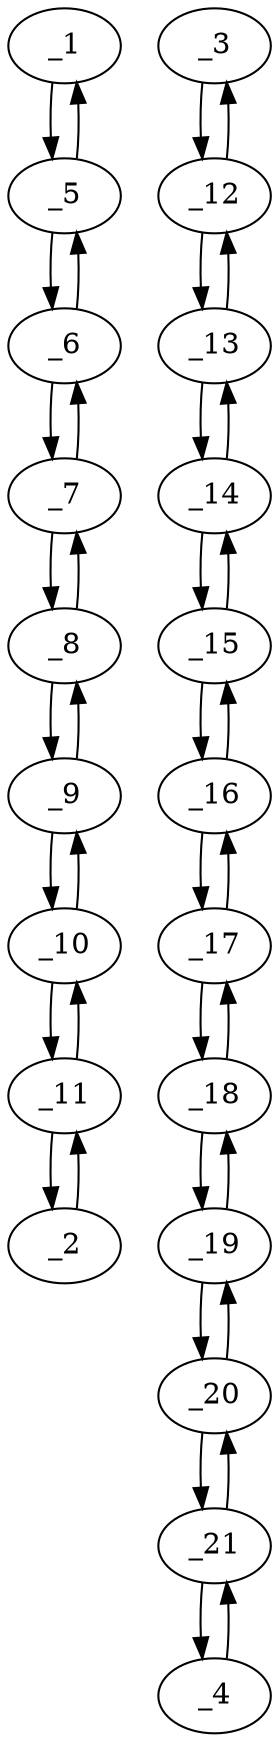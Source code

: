 digraph s1467_09 {
	_1	 [x="131.000000",
		y="98.000000"];
	_5	 [x="133.000000",
		y="116.000000"];
	_1 -> _5	 [angle="1.460139",
		orient="0.993884"];
	_2	 [x="225.000000",
		y="160.000000"];
	_11	 [x="213.000000",
		y="151.000000"];
	_2 -> _11	 [angle="-2.498092",
		orient="-0.600000"];
	_3	 [x="30.000000",
		y="183.000000"];
	_12	 [x="34.000000",
		y="167.000000"];
	_3 -> _12	 [angle="-1.325818",
		orient="-0.970143"];
	_4	 [x="114.000000",
		y="187.000000"];
	_21	 [x="116.000000",
		y="171.000000"];
	_4 -> _21	 [angle="-1.446441",
		orient="-0.992278"];
	_5 -> _1	 [angle="-1.681454",
		orient="-0.993884"];
	_6	 [x="141.000000",
		y="129.000000"];
	_5 -> _6	 [angle="1.019141",
		orient="0.851658"];
	_6 -> _5	 [angle="-2.122451",
		orient="-0.851658"];
	_7	 [x="157.000000",
		y="129.000000"];
	_6 -> _7	 [angle="0.000000",
		orient="0.000000"];
	_7 -> _6	 [angle="3.141593",
		orient="0.000000"];
	_8	 [x="174.000000",
		y="125.000000"];
	_7 -> _8	 [angle="-0.231091",
		orient="-0.229039"];
	_8 -> _7	 [angle="2.910502",
		orient="0.229039"];
	_9	 [x="189.000000",
		y="132.000000"];
	_8 -> _9	 [angle="0.436627",
		orient="0.422885"];
	_9 -> _8	 [angle="-2.704965",
		orient="-0.422885"];
	_10	 [x="199.000000",
		y="143.000000"];
	_9 -> _10	 [angle="0.832981",
		orient="0.739940"];
	_10 -> _9	 [angle="-2.308611",
		orient="-0.739940"];
	_10 -> _11	 [angle="0.519146",
		orient="0.496139"];
	_11 -> _2	 [angle="0.643501",
		orient="0.600000"];
	_11 -> _10	 [angle="-2.622447",
		orient="-0.496139"];
	_12 -> _3	 [angle="1.815775",
		orient="0.970143"];
	_13	 [x="41.000000",
		y="154.000000"];
	_12 -> _13	 [angle="-1.076855",
		orient="-0.880471"];
	_13 -> _12	 [angle="2.064738",
		orient="0.880471"];
	_14	 [x="48.000000",
		y="141.000000"];
	_13 -> _14	 [angle="-1.076855",
		orient="-0.880471"];
	_14 -> _13	 [angle="2.064738",
		orient="0.880471"];
	_15	 [x="58.000000",
		y="131.000000"];
	_14 -> _15	 [angle="-0.785398",
		orient="-0.707107"];
	_15 -> _14	 [angle="2.356194",
		orient="0.707107"];
	_16	 [x="76.000000",
		y="133.000000"];
	_15 -> _16	 [angle="0.110657",
		orient="0.110432"];
	_16 -> _15	 [angle="-3.030935",
		orient="-0.110432"];
	_17	 [x="94.000000",
		y="133.000000"];
	_16 -> _17	 [angle="0.000000",
		orient="0.000000"];
	_17 -> _16	 [angle="3.141593",
		orient="0.000000"];
	_18	 [x="111.000000",
		y="132.000000"];
	_17 -> _18	 [angle="-0.058756",
		orient="-0.058722"];
	_18 -> _17	 [angle="3.082837",
		orient="0.058722"];
	_19	 [x="122.000000",
		y="141.000000"];
	_18 -> _19	 [angle="0.685730",
		orient="0.633238"];
	_19 -> _18	 [angle="-2.455863",
		orient="-0.633238"];
	_20	 [x="121.000000",
		y="156.000000"];
	_19 -> _20	 [angle="1.637364",
		orient="0.997785"];
	_20 -> _19	 [angle="-1.504228",
		orient="-0.997785"];
	_20 -> _21	 [angle="1.892547",
		orient="0.948683"];
	_21 -> _4	 [angle="1.695151",
		orient="0.992278"];
	_21 -> _20	 [angle="-1.249046",
		orient="-0.948683"];
}
